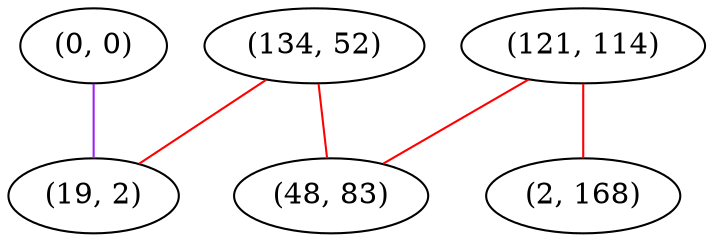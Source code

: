 graph "" {
"(0, 0)";
"(121, 114)";
"(2, 168)";
"(134, 52)";
"(19, 2)";
"(48, 83)";
"(0, 0)" -- "(19, 2)"  [color=purple, key=0, weight=4];
"(121, 114)" -- "(2, 168)"  [color=red, key=0, weight=1];
"(121, 114)" -- "(48, 83)"  [color=red, key=0, weight=1];
"(134, 52)" -- "(48, 83)"  [color=red, key=0, weight=1];
"(134, 52)" -- "(19, 2)"  [color=red, key=0, weight=1];
}
